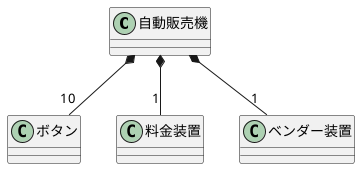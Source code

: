 @startuml 自動販売機のクラス図
' left to right direction

自動販売機 *-down- "10" ボタン
自動販売機 *-down- "1" 料金装置
自動販売機 *-down- "1" ベンダー装置

@enduml